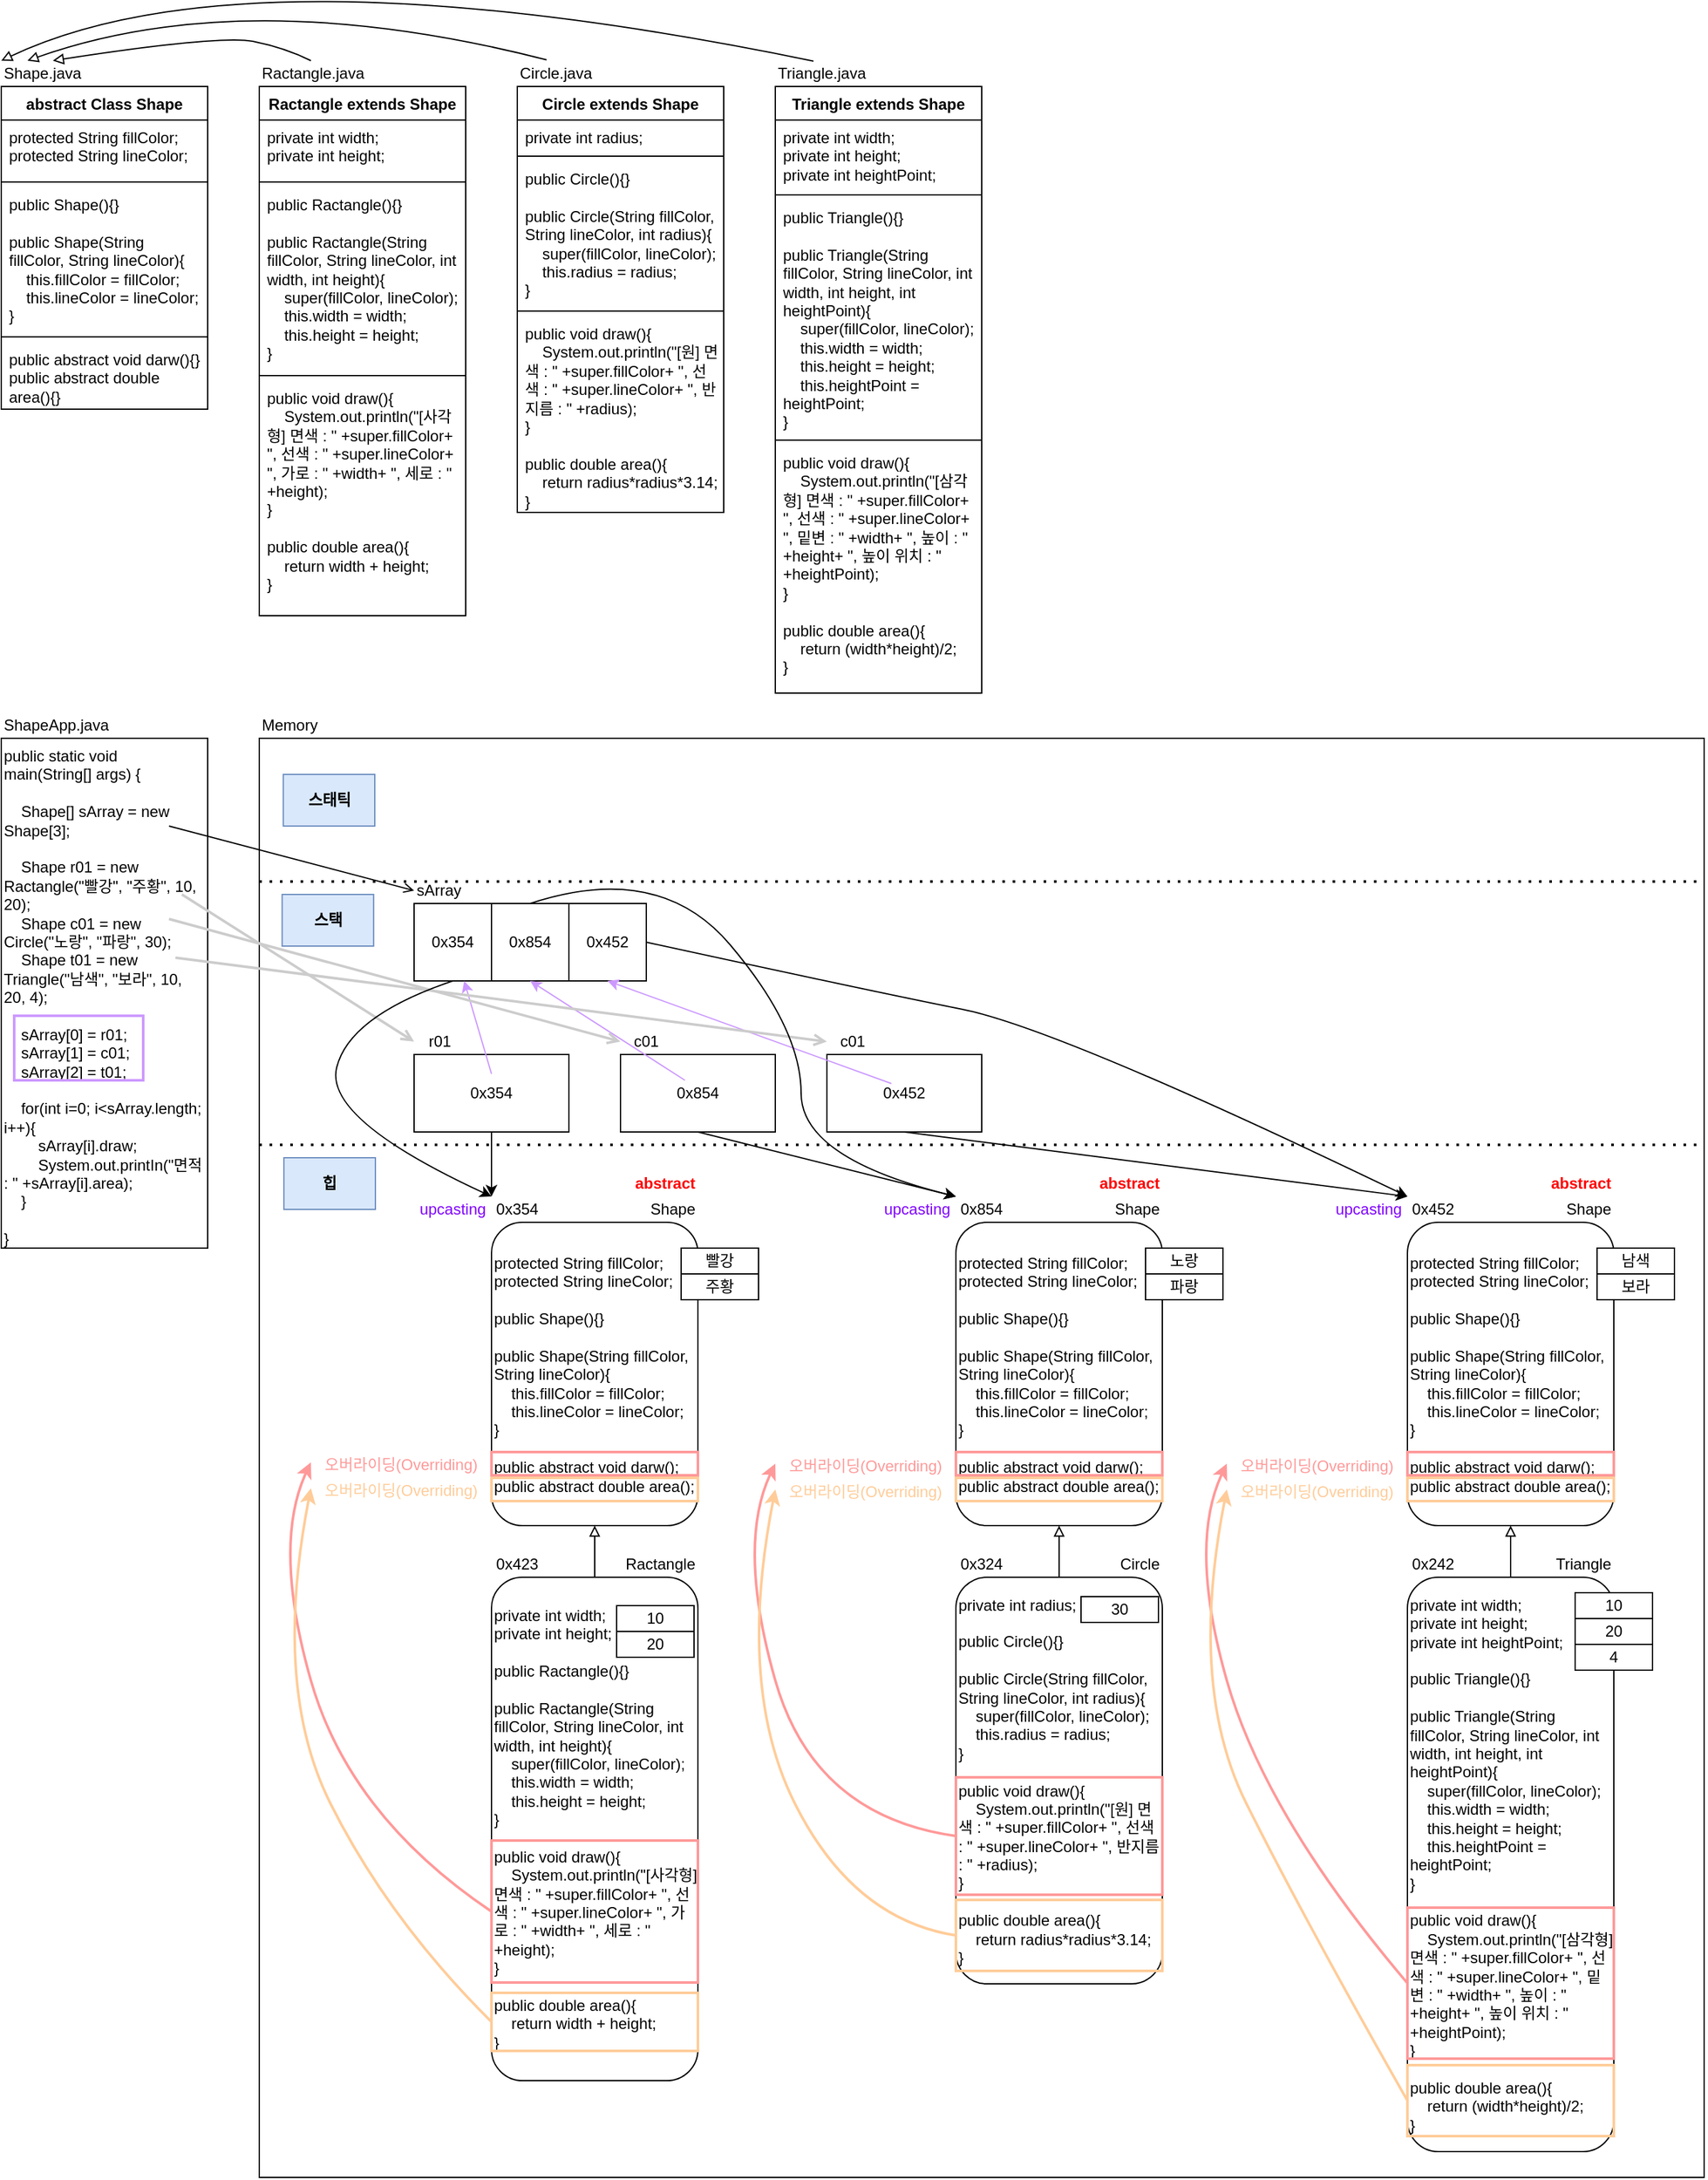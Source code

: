 <mxfile version="13.10.4" type="device"><diagram id="mPgNR5zbXorVT42VjV6F" name="Page-1"><mxGraphModel dx="2370" dy="1323" grid="1" gridSize="10" guides="1" tooltips="1" connect="1" arrows="1" fold="1" page="1" pageScale="1" pageWidth="827" pageHeight="1169" math="0" shadow="0"><root><mxCell id="0"/><mxCell id="1" parent="0"/><mxCell id="pHx6p7g8JhQd_6MEefhF-145" value="" style="rounded=0;whiteSpace=wrap;html=1;strokeColor=#000000;strokeWidth=1;fontColor=#FFCC99;fillColor=none;" vertex="1" parent="1"><mxGeometry x="240" y="605" width="1120" height="1115" as="geometry"/></mxCell><mxCell id="zT59p4EUVJKl-0oWde3T-172" value="&lt;span&gt;0x354&lt;/span&gt;" style="rounded=0;whiteSpace=wrap;html=1;" parent="1" vertex="1"><mxGeometry x="360" y="733" width="60" height="60" as="geometry"/></mxCell><mxCell id="pHx6p7g8JhQd_6MEefhF-35" value="&lt;span&gt;0x854&lt;/span&gt;" style="rounded=0;whiteSpace=wrap;html=1;" vertex="1" parent="1"><mxGeometry x="420" y="733" width="60" height="60" as="geometry"/></mxCell><mxCell id="pHx6p7g8JhQd_6MEefhF-36" value="&lt;span&gt;0x452&lt;/span&gt;" style="rounded=0;whiteSpace=wrap;html=1;" vertex="1" parent="1"><mxGeometry x="480" y="733" width="60" height="60" as="geometry"/></mxCell><mxCell id="zT59p4EUVJKl-0oWde3T-29" value="" style="group" parent="1" vertex="1" connectable="0"><mxGeometry x="40" y="100" width="160" height="310" as="geometry"/></mxCell><mxCell id="zT59p4EUVJKl-0oWde3T-30" value="abstract Class Shape" style="swimlane;fontStyle=1;align=center;verticalAlign=top;childLayout=stackLayout;horizontal=1;startSize=26;horizontalStack=0;resizeParent=1;resizeParentMax=0;resizeLast=0;collapsible=1;marginBottom=0;" parent="zT59p4EUVJKl-0oWde3T-29" vertex="1"><mxGeometry width="160" height="250" as="geometry"/></mxCell><mxCell id="zT59p4EUVJKl-0oWde3T-35" value="protected String fillColor;&#10;protected String lineColor;" style="text;strokeColor=none;fillColor=none;align=left;verticalAlign=top;spacingLeft=4;spacingRight=4;overflow=hidden;rotatable=0;points=[[0,0.5],[1,0.5]];portConstraint=eastwest;whiteSpace=wrap;" parent="zT59p4EUVJKl-0oWde3T-30" vertex="1"><mxGeometry y="26" width="160" height="44" as="geometry"/></mxCell><mxCell id="pHx6p7g8JhQd_6MEefhF-14" value="" style="line;strokeWidth=1;fillColor=none;align=left;verticalAlign=middle;spacingTop=-1;spacingLeft=3;spacingRight=3;rotatable=0;labelPosition=right;points=[];portConstraint=eastwest;" vertex="1" parent="zT59p4EUVJKl-0oWde3T-30"><mxGeometry y="70" width="160" height="8" as="geometry"/></mxCell><mxCell id="pHx6p7g8JhQd_6MEefhF-3" value="public Shape(){}&#10;&#10;public Shape(String fillColor, String lineColor){&#10;    this.fillColor = fillColor;&#10;    this.lineColor = lineColor;&#10;}" style="text;strokeColor=none;fillColor=none;align=left;verticalAlign=top;spacingLeft=4;spacingRight=4;overflow=hidden;rotatable=0;points=[[0,0.5],[1,0.5]];portConstraint=eastwest;whiteSpace=wrap;" vertex="1" parent="zT59p4EUVJKl-0oWde3T-30"><mxGeometry y="78" width="160" height="112" as="geometry"/></mxCell><mxCell id="pHx6p7g8JhQd_6MEefhF-16" value="" style="line;strokeWidth=1;fillColor=none;align=left;verticalAlign=middle;spacingTop=-1;spacingLeft=3;spacingRight=3;rotatable=0;labelPosition=right;points=[];portConstraint=eastwest;" vertex="1" parent="zT59p4EUVJKl-0oWde3T-30"><mxGeometry y="190" width="160" height="8" as="geometry"/></mxCell><mxCell id="pHx6p7g8JhQd_6MEefhF-15" value="public abstract void darw(){}&#10;public abstract double area(){}&#10;" style="text;strokeColor=none;fillColor=none;align=left;verticalAlign=top;spacingLeft=4;spacingRight=4;overflow=hidden;rotatable=0;points=[[0,0.5],[1,0.5]];portConstraint=eastwest;whiteSpace=wrap;" vertex="1" parent="zT59p4EUVJKl-0oWde3T-30"><mxGeometry y="198" width="160" height="52" as="geometry"/></mxCell><mxCell id="zT59p4EUVJKl-0oWde3T-36" value="Shape.java" style="text;html=1;strokeColor=none;fillColor=none;align=left;verticalAlign=middle;whiteSpace=wrap;rounded=0;" parent="zT59p4EUVJKl-0oWde3T-29" vertex="1"><mxGeometry y="-20" width="160" height="20" as="geometry"/></mxCell><mxCell id="zT59p4EUVJKl-0oWde3T-37" value="Ractangle extends Shape" style="swimlane;fontStyle=1;align=center;verticalAlign=top;childLayout=stackLayout;horizontal=1;startSize=26;horizontalStack=0;resizeParent=1;resizeParentMax=0;resizeLast=0;collapsible=1;marginBottom=0;" parent="1" vertex="1"><mxGeometry x="240" y="100" width="160" height="410" as="geometry"/></mxCell><mxCell id="zT59p4EUVJKl-0oWde3T-38" value="private int width;&#10;private int height;" style="text;strokeColor=none;fillColor=none;align=left;verticalAlign=top;spacingLeft=4;spacingRight=4;overflow=hidden;rotatable=0;points=[[0,0.5],[1,0.5]];portConstraint=eastwest;whiteSpace=wrap;" parent="zT59p4EUVJKl-0oWde3T-37" vertex="1"><mxGeometry y="26" width="160" height="44" as="geometry"/></mxCell><mxCell id="pHx6p7g8JhQd_6MEefhF-17" value="" style="line;strokeWidth=1;fillColor=none;align=left;verticalAlign=middle;spacingTop=-1;spacingLeft=3;spacingRight=3;rotatable=0;labelPosition=right;points=[];portConstraint=eastwest;" vertex="1" parent="zT59p4EUVJKl-0oWde3T-37"><mxGeometry y="70" width="160" height="8" as="geometry"/></mxCell><mxCell id="pHx6p7g8JhQd_6MEefhF-18" value="public Ractangle(){}&#10;&#10;public Ractangle(String fillColor, String lineColor, int width, int height){&#10;    super(fillColor, lineColor);&#10;    this.width = width;&#10;    this.height = height;&#10;}" style="text;strokeColor=none;fillColor=none;align=left;verticalAlign=top;spacingLeft=4;spacingRight=4;overflow=hidden;rotatable=0;points=[[0,0.5],[1,0.5]];portConstraint=eastwest;whiteSpace=wrap;" vertex="1" parent="zT59p4EUVJKl-0oWde3T-37"><mxGeometry y="78" width="160" height="142" as="geometry"/></mxCell><mxCell id="pHx6p7g8JhQd_6MEefhF-19" value="" style="line;strokeWidth=1;fillColor=none;align=left;verticalAlign=middle;spacingTop=-1;spacingLeft=3;spacingRight=3;rotatable=0;labelPosition=right;points=[];portConstraint=eastwest;" vertex="1" parent="zT59p4EUVJKl-0oWde3T-37"><mxGeometry y="220" width="160" height="8" as="geometry"/></mxCell><mxCell id="pHx6p7g8JhQd_6MEefhF-20" value="public void draw(){&#10;    System.out.println(&quot;[사각형] 면색 : &quot; +super.fillColor+ &quot;, 선색 : &quot; +super.lineColor+ &quot;, 가로 : &quot; +width+ &quot;, 세로 : &quot; +height);&#10;}&#10;&#10;public double area(){&#10;    return width + height;&#10;}&#10;" style="text;strokeColor=none;fillColor=none;align=left;verticalAlign=top;spacingLeft=4;spacingRight=4;overflow=hidden;rotatable=0;points=[[0,0.5],[1,0.5]];portConstraint=eastwest;whiteSpace=wrap;" vertex="1" parent="zT59p4EUVJKl-0oWde3T-37"><mxGeometry y="228" width="160" height="182" as="geometry"/></mxCell><mxCell id="zT59p4EUVJKl-0oWde3T-39" value="Ractangle.java" style="text;html=1;strokeColor=none;fillColor=none;align=left;verticalAlign=middle;whiteSpace=wrap;rounded=0;" parent="1" vertex="1"><mxGeometry x="240" y="80" width="160" height="20" as="geometry"/></mxCell><mxCell id="zT59p4EUVJKl-0oWde3T-47" value="public static void main(String[] args) {&#10;&#10;    Shape[] sArray = new Shape[3];&#10;&#10;    Shape r01 = new Ractangle(&quot;빨강&quot;, &quot;주황&quot;, 10, 20);&#10;    Shape c01 = new Circle(&quot;노랑&quot;, &quot;파랑&quot;, 30);&#10;    Shape t01 = new Triangle(&quot;남색&quot;, &quot;보라&quot;, 10, 20, 4);&#10;&#10;    sArray[0] = r01;&#10;    sArray[1] = c01;&#10;    sArray[2] = t01;&#10;&#10;    for(int i=0; i&lt;sArray.length; i++){&#10;        sArray[i].draw;&#10;        System.out.printIn(&quot;면적 : &quot; +sArray[i].area);&#10;    }&#10;&#10;}&#10;" style="labelBackgroundColor=none;fillColor=none;align=left;verticalAlign=top;whiteSpace=wrap;" parent="1" vertex="1"><mxGeometry x="40" y="605" width="160" height="395" as="geometry"/></mxCell><mxCell id="zT59p4EUVJKl-0oWde3T-48" value="ShapeApp.java" style="text;html=1;strokeColor=none;fillColor=none;align=left;verticalAlign=middle;whiteSpace=wrap;rounded=0;" parent="1" vertex="1"><mxGeometry x="40" y="585" width="160" height="20" as="geometry"/></mxCell><mxCell id="zT59p4EUVJKl-0oWde3T-161" value="Memory" style="text;html=1;strokeColor=none;align=left;verticalAlign=middle;whiteSpace=wrap;rounded=0;labelBackgroundColor=none;labelBorderColor=none;" parent="1" vertex="1"><mxGeometry x="240" y="585" width="640" height="20" as="geometry"/></mxCell><mxCell id="zT59p4EUVJKl-0oWde3T-53" value="스태틱" style="rounded=0;whiteSpace=wrap;html=1;align=center;fillColor=#dae8fc;strokeColor=#6c8ebf;fontStyle=1;labelBackgroundColor=none;labelBorderColor=none;" parent="1" vertex="1"><mxGeometry x="258.614" y="633" width="70.909" height="40" as="geometry"/></mxCell><mxCell id="zT59p4EUVJKl-0oWde3T-54" value="스택" style="rounded=0;whiteSpace=wrap;html=1;align=center;fillColor=#dae8fc;strokeColor=#6c8ebf;fontStyle=1;labelBackgroundColor=none;labelBorderColor=none;" parent="1" vertex="1"><mxGeometry x="257.724" y="726" width="70.909" height="40" as="geometry"/></mxCell><mxCell id="zT59p4EUVJKl-0oWde3T-55" value="힙" style="rounded=0;whiteSpace=wrap;html=1;align=center;fillColor=#dae8fc;strokeColor=#6c8ebf;fontStyle=1;labelBackgroundColor=none;labelBorderColor=none;" parent="1" vertex="1"><mxGeometry x="259.084" y="930" width="70.909" height="40" as="geometry"/></mxCell><mxCell id="zT59p4EUVJKl-0oWde3T-56" value="" style="endArrow=none;dashed=1;html=1;dashPattern=1 3;strokeWidth=2;labelBackgroundColor=none;labelBorderColor=none;" parent="1" edge="1"><mxGeometry x="240" y="604" width="50" height="50" as="geometry"><mxPoint x="239.996" y="716" as="sourcePoint"/><mxPoint x="1360" y="716" as="targetPoint"/></mxGeometry></mxCell><mxCell id="zT59p4EUVJKl-0oWde3T-57" value="" style="endArrow=none;dashed=1;html=1;dashPattern=1 3;strokeWidth=2;labelBackgroundColor=none;labelBorderColor=none;" parent="1" edge="1"><mxGeometry x="237.29" y="708" width="50" height="50" as="geometry"><mxPoint x="239.996" y="920" as="sourcePoint"/><mxPoint x="1360" y="920" as="targetPoint"/></mxGeometry></mxCell><mxCell id="zT59p4EUVJKl-0oWde3T-173" value="sArray" style="text;html=1;strokeColor=none;fillColor=none;align=left;verticalAlign=middle;whiteSpace=wrap;rounded=0;" parent="1" vertex="1"><mxGeometry x="360" y="713" width="120" height="20" as="geometry"/></mxCell><mxCell id="zT59p4EUVJKl-0oWde3T-188" value="protected String fillColor;&lt;br style=&quot;padding: 0px ; margin: 0px&quot;&gt;protected String lineColor;&lt;br&gt;&lt;br&gt;public Shape(){}&lt;br style=&quot;padding: 0px ; margin: 0px&quot;&gt;&lt;br style=&quot;padding: 0px ; margin: 0px&quot;&gt;public Shape(String fillColor, String lineColor){&lt;br style=&quot;padding: 0px ; margin: 0px&quot;&gt;&amp;nbsp; &amp;nbsp; this.fillColor = fillColor;&lt;br style=&quot;padding: 0px ; margin: 0px&quot;&gt;&amp;nbsp; &amp;nbsp; this.lineColor = lineColor;&lt;br style=&quot;padding: 0px ; margin: 0px&quot;&gt;}&lt;br&gt;&lt;br&gt;public abstract void darw();&lt;br style=&quot;padding: 0px ; margin: 0px&quot;&gt;public abstract double area();" style="rounded=1;whiteSpace=wrap;html=1;align=left;" parent="1" vertex="1"><mxGeometry x="420" y="980" width="160" height="235" as="geometry"/></mxCell><mxCell id="zT59p4EUVJKl-0oWde3T-189" value="0x354" style="text;html=1;strokeColor=none;fillColor=none;align=center;verticalAlign=middle;whiteSpace=wrap;rounded=0;" parent="1" vertex="1"><mxGeometry x="420" y="960" width="40" height="20" as="geometry"/></mxCell><mxCell id="zT59p4EUVJKl-0oWde3T-190" value="Shape" style="text;html=1;strokeColor=none;fillColor=none;align=right;verticalAlign=middle;whiteSpace=wrap;rounded=0;" parent="1" vertex="1"><mxGeometry x="540" y="960" width="40" height="20" as="geometry"/></mxCell><mxCell id="zT59p4EUVJKl-0oWde3T-200" value="upcasting" style="text;html=1;strokeColor=none;fillColor=none;align=center;verticalAlign=middle;whiteSpace=wrap;rounded=0;opacity=50;fontColor=#7F00FF;" parent="1" vertex="1"><mxGeometry x="370" y="960" width="40" height="20" as="geometry"/></mxCell><mxCell id="zT59p4EUVJKl-0oWde3T-208" value="" style="rounded=0;whiteSpace=wrap;html=1;strokeWidth=2;strokeColor=#FF9999;fillColor=none;" parent="1" vertex="1"><mxGeometry x="420" y="1158" width="160" height="18" as="geometry"/></mxCell><mxCell id="zT59p4EUVJKl-0oWde3T-212" value="" style="endArrow=open;html=1;strokeWidth=1;fontColor=#FF0000;entryX=0;entryY=0.5;entryDx=0;entryDy=0;endFill=0;" parent="1" target="zT59p4EUVJKl-0oWde3T-173" edge="1"><mxGeometry width="50" height="50" relative="1" as="geometry"><mxPoint x="170" y="673" as="sourcePoint"/><mxPoint x="220" y="683" as="targetPoint"/></mxGeometry></mxCell><mxCell id="pHx6p7g8JhQd_6MEefhF-21" value="Circle extends Shape" style="swimlane;fontStyle=1;align=center;verticalAlign=top;childLayout=stackLayout;horizontal=1;startSize=26;horizontalStack=0;resizeParent=1;resizeParentMax=0;resizeLast=0;collapsible=1;marginBottom=0;" vertex="1" parent="1"><mxGeometry x="440" y="100" width="160" height="330" as="geometry"/></mxCell><mxCell id="pHx6p7g8JhQd_6MEefhF-22" value="private int radius;" style="text;strokeColor=none;fillColor=none;align=left;verticalAlign=top;spacingLeft=4;spacingRight=4;overflow=hidden;rotatable=0;points=[[0,0.5],[1,0.5]];portConstraint=eastwest;whiteSpace=wrap;" vertex="1" parent="pHx6p7g8JhQd_6MEefhF-21"><mxGeometry y="26" width="160" height="24" as="geometry"/></mxCell><mxCell id="pHx6p7g8JhQd_6MEefhF-23" value="" style="line;strokeWidth=1;fillColor=none;align=left;verticalAlign=middle;spacingTop=-1;spacingLeft=3;spacingRight=3;rotatable=0;labelPosition=right;points=[];portConstraint=eastwest;" vertex="1" parent="pHx6p7g8JhQd_6MEefhF-21"><mxGeometry y="50" width="160" height="8" as="geometry"/></mxCell><mxCell id="pHx6p7g8JhQd_6MEefhF-24" value="public Circle(){}&#10;&#10;public Circle(String fillColor, String lineColor, int radius){&#10;    super(fillColor, lineColor);&#10;    this.radius = radius;&#10;}" style="text;strokeColor=none;fillColor=none;align=left;verticalAlign=top;spacingLeft=4;spacingRight=4;overflow=hidden;rotatable=0;points=[[0,0.5],[1,0.5]];portConstraint=eastwest;whiteSpace=wrap;" vertex="1" parent="pHx6p7g8JhQd_6MEefhF-21"><mxGeometry y="58" width="160" height="112" as="geometry"/></mxCell><mxCell id="pHx6p7g8JhQd_6MEefhF-25" value="" style="line;strokeWidth=1;fillColor=none;align=left;verticalAlign=middle;spacingTop=-1;spacingLeft=3;spacingRight=3;rotatable=0;labelPosition=right;points=[];portConstraint=eastwest;" vertex="1" parent="pHx6p7g8JhQd_6MEefhF-21"><mxGeometry y="170" width="160" height="8" as="geometry"/></mxCell><mxCell id="pHx6p7g8JhQd_6MEefhF-26" value="public void draw(){&#10;    System.out.println(&quot;[원] 면색 : &quot; +super.fillColor+ &quot;, 선색 : &quot; +super.lineColor+ &quot;, 반지름 : &quot; +radius);&#10;}&#10;&#10;public double area(){&#10;    return radius*radius*3.14;&#10;}" style="text;strokeColor=none;fillColor=none;align=left;verticalAlign=top;spacingLeft=4;spacingRight=4;overflow=hidden;rotatable=0;points=[[0,0.5],[1,0.5]];portConstraint=eastwest;whiteSpace=wrap;" vertex="1" parent="pHx6p7g8JhQd_6MEefhF-21"><mxGeometry y="178" width="160" height="152" as="geometry"/></mxCell><mxCell id="pHx6p7g8JhQd_6MEefhF-27" value="Circle.java" style="text;html=1;strokeColor=none;fillColor=none;align=left;verticalAlign=middle;whiteSpace=wrap;rounded=0;" vertex="1" parent="1"><mxGeometry x="440" y="80" width="160" height="20" as="geometry"/></mxCell><mxCell id="pHx6p7g8JhQd_6MEefhF-28" value="Triangle extends Shape" style="swimlane;fontStyle=1;align=center;verticalAlign=top;childLayout=stackLayout;horizontal=1;startSize=26;horizontalStack=0;resizeParent=1;resizeParentMax=0;resizeLast=0;collapsible=1;marginBottom=0;" vertex="1" parent="1"><mxGeometry x="640" y="100" width="160" height="470" as="geometry"/></mxCell><mxCell id="pHx6p7g8JhQd_6MEefhF-29" value="private int width;&#10;private int height;&#10;private int heightPoint;" style="text;strokeColor=none;fillColor=none;align=left;verticalAlign=top;spacingLeft=4;spacingRight=4;overflow=hidden;rotatable=0;points=[[0,0.5],[1,0.5]];portConstraint=eastwest;whiteSpace=wrap;" vertex="1" parent="pHx6p7g8JhQd_6MEefhF-28"><mxGeometry y="26" width="160" height="54" as="geometry"/></mxCell><mxCell id="pHx6p7g8JhQd_6MEefhF-30" value="" style="line;strokeWidth=1;fillColor=none;align=left;verticalAlign=middle;spacingTop=-1;spacingLeft=3;spacingRight=3;rotatable=0;labelPosition=right;points=[];portConstraint=eastwest;" vertex="1" parent="pHx6p7g8JhQd_6MEefhF-28"><mxGeometry y="80" width="160" height="8" as="geometry"/></mxCell><mxCell id="pHx6p7g8JhQd_6MEefhF-31" value="public Triangle(){}&#10;&#10;public Triangle(String fillColor, String lineColor, int width, int height, int heightPoint){&#10;    super(fillColor, lineColor);&#10;    this.width = width;&#10;    this.height = height;&#10;    this.heightPoint = heightPoint;&#10;}" style="text;strokeColor=none;fillColor=none;align=left;verticalAlign=top;spacingLeft=4;spacingRight=4;overflow=hidden;rotatable=0;points=[[0,0.5],[1,0.5]];portConstraint=eastwest;whiteSpace=wrap;" vertex="1" parent="pHx6p7g8JhQd_6MEefhF-28"><mxGeometry y="88" width="160" height="182" as="geometry"/></mxCell><mxCell id="pHx6p7g8JhQd_6MEefhF-32" value="" style="line;strokeWidth=1;fillColor=none;align=left;verticalAlign=middle;spacingTop=-1;spacingLeft=3;spacingRight=3;rotatable=0;labelPosition=right;points=[];portConstraint=eastwest;" vertex="1" parent="pHx6p7g8JhQd_6MEefhF-28"><mxGeometry y="270" width="160" height="8" as="geometry"/></mxCell><mxCell id="pHx6p7g8JhQd_6MEefhF-33" value="public void draw(){&#10;    System.out.println(&quot;[삼각형] 면색 : &quot; +super.fillColor+ &quot;, 선색 : &quot; +super.lineColor+ &quot;, 밑변 : &quot; +width+ &quot;, 높이 : &quot; +height+ &quot;, 높이 위치 : &quot; +heightPoint);&#10;}&#10;&#10;public double area(){&#10;    return (width*height)/2;&#10;}&#10;" style="text;strokeColor=none;fillColor=none;align=left;verticalAlign=top;spacingLeft=4;spacingRight=4;overflow=hidden;rotatable=0;points=[[0,0.5],[1,0.5]];portConstraint=eastwest;whiteSpace=wrap;" vertex="1" parent="pHx6p7g8JhQd_6MEefhF-28"><mxGeometry y="278" width="160" height="192" as="geometry"/></mxCell><mxCell id="pHx6p7g8JhQd_6MEefhF-34" value="Triangle.java" style="text;html=1;strokeColor=none;fillColor=none;align=left;verticalAlign=middle;whiteSpace=wrap;rounded=0;" vertex="1" parent="1"><mxGeometry x="640" y="80" width="160" height="20" as="geometry"/></mxCell><mxCell id="pHx6p7g8JhQd_6MEefhF-39" value="" style="group" vertex="1" connectable="0" parent="1"><mxGeometry x="360" y="830" width="120" height="80" as="geometry"/></mxCell><mxCell id="pHx6p7g8JhQd_6MEefhF-37" value="0x354" style="rounded=0;whiteSpace=wrap;html=1;" vertex="1" parent="pHx6p7g8JhQd_6MEefhF-39"><mxGeometry y="20" width="120" height="60" as="geometry"/></mxCell><mxCell id="pHx6p7g8JhQd_6MEefhF-38" value="r01" style="text;html=1;strokeColor=none;fillColor=none;align=center;verticalAlign=middle;whiteSpace=wrap;rounded=0;" vertex="1" parent="pHx6p7g8JhQd_6MEefhF-39"><mxGeometry width="40" height="20" as="geometry"/></mxCell><mxCell id="pHx6p7g8JhQd_6MEefhF-105" value="" style="endArrow=classic;html=1;strokeWidth=1;fontColor=#FFCC99;strokeColor=#CC99FF;endFill=1;" edge="1" parent="pHx6p7g8JhQd_6MEefhF-39" target="zT59p4EUVJKl-0oWde3T-172"><mxGeometry width="50" height="50" relative="1" as="geometry"><mxPoint x="60" y="35" as="sourcePoint"/><mxPoint x="110" y="-15" as="targetPoint"/></mxGeometry></mxCell><mxCell id="pHx6p7g8JhQd_6MEefhF-46" value="abstract" style="text;html=1;strokeColor=none;fillColor=none;align=right;verticalAlign=middle;whiteSpace=wrap;rounded=0;fontStyle=1;fontColor=#FF0000;" vertex="1" parent="1"><mxGeometry x="540" y="940" width="40" height="20" as="geometry"/></mxCell><mxCell id="pHx6p7g8JhQd_6MEefhF-58" style="edgeStyle=orthogonalEdgeStyle;rounded=0;orthogonalLoop=1;jettySize=auto;html=1;exitX=0.5;exitY=0;exitDx=0;exitDy=0;entryX=0.5;entryY=1;entryDx=0;entryDy=0;fontColor=#FFCC99;endArrow=block;endFill=0;" edge="1" parent="1" source="pHx6p7g8JhQd_6MEefhF-47" target="zT59p4EUVJKl-0oWde3T-188"><mxGeometry relative="1" as="geometry"/></mxCell><mxCell id="pHx6p7g8JhQd_6MEefhF-47" value="private int width;&lt;br style=&quot;padding: 0px ; margin: 0px&quot;&gt;private int height;&lt;br&gt;&lt;br&gt;public Ractangle(){}&lt;br style=&quot;padding: 0px ; margin: 0px&quot;&gt;&lt;br style=&quot;padding: 0px ; margin: 0px&quot;&gt;public Ractangle(String fillColor, String lineColor, int width, int height){&lt;br style=&quot;padding: 0px ; margin: 0px&quot;&gt;&amp;nbsp; &amp;nbsp; super(fillColor,&amp;nbsp;lineColor);&lt;br style=&quot;padding: 0px ; margin: 0px&quot;&gt;&amp;nbsp; &amp;nbsp; this.width = width;&lt;br style=&quot;padding: 0px ; margin: 0px&quot;&gt;&amp;nbsp; &amp;nbsp; this.height = height;&lt;br style=&quot;padding: 0px ; margin: 0px&quot;&gt;}&lt;br&gt;&lt;br&gt;public void draw(){&lt;br style=&quot;padding: 0px ; margin: 0px&quot;&gt;&amp;nbsp; &amp;nbsp; System.out.println(&quot;[사각형] 면색 : &quot; +super.fillColor+ &quot;, 선색 : &quot; +super.lineColor+ &quot;, 가로 : &quot; +width+ &quot;, 세로 : &quot; +height);&lt;br style=&quot;padding: 0px ; margin: 0px&quot;&gt;}&lt;br style=&quot;padding: 0px ; margin: 0px&quot;&gt;&lt;br style=&quot;padding: 0px ; margin: 0px&quot;&gt;public double area(){&lt;br style=&quot;padding: 0px ; margin: 0px&quot;&gt;&amp;nbsp; &amp;nbsp; return width + height;&lt;br&gt;}" style="rounded=1;whiteSpace=wrap;html=1;align=left;" vertex="1" parent="1"><mxGeometry x="420" y="1255" width="160" height="390" as="geometry"/></mxCell><mxCell id="pHx6p7g8JhQd_6MEefhF-48" value="0x423" style="text;html=1;strokeColor=none;fillColor=none;align=center;verticalAlign=middle;whiteSpace=wrap;rounded=0;" vertex="1" parent="1"><mxGeometry x="420" y="1235" width="40" height="20" as="geometry"/></mxCell><mxCell id="pHx6p7g8JhQd_6MEefhF-49" value="Ractangle" style="text;html=1;strokeColor=none;fillColor=none;align=right;verticalAlign=middle;whiteSpace=wrap;rounded=0;" vertex="1" parent="1"><mxGeometry x="540" y="1235" width="40" height="20" as="geometry"/></mxCell><mxCell id="pHx6p7g8JhQd_6MEefhF-51" value="&lt;a href=&quot;https://hyeonstorage.tistory.com/185&quot; style=&quot;text-align: left ; background-color: rgb(255 , 255 , 255)&quot;&gt;&lt;h3 class=&quot;LC20lb DKV0Md&quot; style=&quot;font-weight: normal ; margin: 0px 0px 3px ; padding: 4px 0px 0px ; display: inline-block ; line-height: 1.3&quot;&gt;&lt;font style=&quot;font-size: 12px&quot; color=&quot;#ff9999&quot;&gt;오버라이딩(Overriding)&lt;/font&gt;&lt;/h3&gt;&lt;/a&gt;" style="text;html=1;strokeColor=none;align=center;verticalAlign=middle;whiteSpace=wrap;rounded=0;fontColor=#FF9999;" vertex="1" parent="1"><mxGeometry x="280" y="1157" width="140" height="18" as="geometry"/></mxCell><mxCell id="pHx6p7g8JhQd_6MEefhF-52" value="" style="rounded=0;whiteSpace=wrap;html=1;strokeWidth=2;strokeColor=#FF9999;fillColor=none;" vertex="1" parent="1"><mxGeometry x="420" y="1459" width="160" height="110" as="geometry"/></mxCell><mxCell id="pHx6p7g8JhQd_6MEefhF-53" value="" style="rounded=0;whiteSpace=wrap;html=1;strokeWidth=2;fillColor=none;strokeColor=#FFCC99;" vertex="1" parent="1"><mxGeometry x="420" y="1577" width="160" height="45" as="geometry"/></mxCell><mxCell id="pHx6p7g8JhQd_6MEefhF-54" value="" style="rounded=0;whiteSpace=wrap;html=1;strokeWidth=2;fillColor=none;fontColor=#FFCC99;strokeColor=#FFCC99;" vertex="1" parent="1"><mxGeometry x="420" y="1178" width="160" height="18" as="geometry"/></mxCell><mxCell id="pHx6p7g8JhQd_6MEefhF-55" value="&lt;a href=&quot;https://hyeonstorage.tistory.com/185&quot; style=&quot;text-align: left ; background-color: rgb(255 , 255 , 255)&quot;&gt;&lt;h3 class=&quot;LC20lb DKV0Md&quot; style=&quot;font-weight: normal ; margin: 0px 0px 3px ; padding: 4px 0px 0px ; display: inline-block ; line-height: 1.3&quot;&gt;&lt;font style=&quot;font-size: 12px&quot; color=&quot;#ffcc99&quot;&gt;오버라이딩(Overriding)&lt;/font&gt;&lt;/h3&gt;&lt;/a&gt;" style="text;html=1;strokeColor=none;align=center;verticalAlign=middle;whiteSpace=wrap;rounded=0;fontColor=#FFCC99;" vertex="1" parent="1"><mxGeometry x="280" y="1177" width="140" height="18" as="geometry"/></mxCell><mxCell id="pHx6p7g8JhQd_6MEefhF-57" value="" style="endArrow=classic;html=1;fontColor=#FFCC99;entryX=0;entryY=0;entryDx=0;entryDy=0;exitX=0.5;exitY=1;exitDx=0;exitDy=0;" edge="1" parent="1" source="pHx6p7g8JhQd_6MEefhF-37" target="zT59p4EUVJKl-0oWde3T-189"><mxGeometry width="50" height="50" relative="1" as="geometry"><mxPoint x="380" y="960" as="sourcePoint"/><mxPoint x="430" y="910" as="targetPoint"/></mxGeometry></mxCell><mxCell id="pHx6p7g8JhQd_6MEefhF-59" value="" style="curved=1;endArrow=classic;html=1;fontColor=#FFCC99;entryX=0;entryY=0.5;entryDx=0;entryDy=0;exitX=0;exitY=0.5;exitDx=0;exitDy=0;strokeColor=#FF9999;strokeWidth=2;" edge="1" parent="1" source="pHx6p7g8JhQd_6MEefhF-52" target="pHx6p7g8JhQd_6MEefhF-51"><mxGeometry width="50" height="50" relative="1" as="geometry"><mxPoint x="278.63" y="1280" as="sourcePoint"/><mxPoint x="328.63" y="1230" as="targetPoint"/><Array as="points"><mxPoint x="310" y="1440"/><mxPoint x="250" y="1230"/></Array></mxGeometry></mxCell><mxCell id="pHx6p7g8JhQd_6MEefhF-61" value="" style="curved=1;endArrow=classic;html=1;fontColor=#FFCC99;exitX=0;exitY=0.5;exitDx=0;exitDy=0;entryX=0;entryY=0.5;entryDx=0;entryDy=0;strokeColor=#FFCC99;strokeWidth=2;" edge="1" parent="1" source="pHx6p7g8JhQd_6MEefhF-53" target="pHx6p7g8JhQd_6MEefhF-55"><mxGeometry width="50" height="50" relative="1" as="geometry"><mxPoint x="340" y="1570" as="sourcePoint"/><mxPoint x="390" y="1520" as="targetPoint"/><Array as="points"><mxPoint x="340" y="1520"/><mxPoint x="250" y="1340"/></Array></mxGeometry></mxCell><mxCell id="pHx6p7g8JhQd_6MEefhF-62" value="protected String fillColor;&lt;br style=&quot;padding: 0px ; margin: 0px&quot;&gt;protected String lineColor;&lt;br&gt;&lt;br&gt;public Shape(){}&lt;br style=&quot;padding: 0px ; margin: 0px&quot;&gt;&lt;br style=&quot;padding: 0px ; margin: 0px&quot;&gt;public Shape(String fillColor, String lineColor){&lt;br style=&quot;padding: 0px ; margin: 0px&quot;&gt;&amp;nbsp; &amp;nbsp; this.fillColor = fillColor;&lt;br style=&quot;padding: 0px ; margin: 0px&quot;&gt;&amp;nbsp; &amp;nbsp; this.lineColor = lineColor;&lt;br style=&quot;padding: 0px ; margin: 0px&quot;&gt;}&lt;br&gt;&lt;br&gt;public abstract void darw();&lt;br style=&quot;padding: 0px ; margin: 0px&quot;&gt;public abstract double area();" style="rounded=1;whiteSpace=wrap;html=1;align=left;" vertex="1" parent="1"><mxGeometry x="780" y="980" width="160" height="235" as="geometry"/></mxCell><mxCell id="pHx6p7g8JhQd_6MEefhF-63" value="0x854" style="text;html=1;strokeColor=none;fillColor=none;align=center;verticalAlign=middle;whiteSpace=wrap;rounded=0;" vertex="1" parent="1"><mxGeometry x="780" y="960" width="40" height="20" as="geometry"/></mxCell><mxCell id="pHx6p7g8JhQd_6MEefhF-64" value="Shape" style="text;html=1;strokeColor=none;fillColor=none;align=right;verticalAlign=middle;whiteSpace=wrap;rounded=0;" vertex="1" parent="1"><mxGeometry x="900" y="960" width="40" height="20" as="geometry"/></mxCell><mxCell id="pHx6p7g8JhQd_6MEefhF-65" value="upcasting" style="text;html=1;strokeColor=none;fillColor=none;align=center;verticalAlign=middle;whiteSpace=wrap;rounded=0;opacity=50;fontColor=#7F00FF;" vertex="1" parent="1"><mxGeometry x="730" y="960" width="40" height="20" as="geometry"/></mxCell><mxCell id="pHx6p7g8JhQd_6MEefhF-66" value="" style="rounded=0;whiteSpace=wrap;html=1;strokeWidth=2;strokeColor=#FF9999;fillColor=none;" vertex="1" parent="1"><mxGeometry x="780" y="1158" width="160" height="18" as="geometry"/></mxCell><mxCell id="pHx6p7g8JhQd_6MEefhF-70" value="abstract" style="text;html=1;strokeColor=none;fillColor=none;align=right;verticalAlign=middle;whiteSpace=wrap;rounded=0;fontStyle=1;fontColor=#FF0000;" vertex="1" parent="1"><mxGeometry x="900" y="940" width="40" height="20" as="geometry"/></mxCell><mxCell id="pHx6p7g8JhQd_6MEefhF-71" style="edgeStyle=orthogonalEdgeStyle;rounded=0;orthogonalLoop=1;jettySize=auto;html=1;exitX=0.5;exitY=0;exitDx=0;exitDy=0;entryX=0.5;entryY=1;entryDx=0;entryDy=0;fontColor=#FFCC99;endArrow=block;endFill=0;" edge="1" parent="1" source="pHx6p7g8JhQd_6MEefhF-72" target="pHx6p7g8JhQd_6MEefhF-62"><mxGeometry relative="1" as="geometry"/></mxCell><mxCell id="pHx6p7g8JhQd_6MEefhF-72" value="private int radius;&lt;br&gt;&lt;br&gt;public Circle(){}&lt;br style=&quot;padding: 0px ; margin: 0px&quot;&gt;&lt;br style=&quot;padding: 0px ; margin: 0px&quot;&gt;public Circle(String fillColor, String lineColor, int radius){&lt;br style=&quot;padding: 0px ; margin: 0px&quot;&gt;&amp;nbsp; &amp;nbsp; super(fillColor,&amp;nbsp;lineColor);&lt;br style=&quot;padding: 0px ; margin: 0px&quot;&gt;&amp;nbsp; &amp;nbsp; this.radius = radius;&lt;br style=&quot;padding: 0px ; margin: 0px&quot;&gt;}&lt;br&gt;&lt;br&gt;public void draw(){&lt;br style=&quot;padding: 0px ; margin: 0px&quot;&gt;&amp;nbsp; &amp;nbsp; System.out.println(&quot;[원] 면색 : &quot; +super.fillColor+ &quot;, 선색 : &quot; +super.lineColor+ &quot;, 반지름 : &quot; +radius);&lt;br style=&quot;padding: 0px ; margin: 0px&quot;&gt;}&lt;br style=&quot;padding: 0px ; margin: 0px&quot;&gt;&lt;br style=&quot;padding: 0px ; margin: 0px&quot;&gt;public double area(){&lt;br style=&quot;padding: 0px ; margin: 0px&quot;&gt;&amp;nbsp; &amp;nbsp; return radius*radius*3.14;&lt;br style=&quot;padding: 0px ; margin: 0px&quot;&gt;}" style="rounded=1;whiteSpace=wrap;html=1;align=left;" vertex="1" parent="1"><mxGeometry x="780" y="1255" width="160" height="315" as="geometry"/></mxCell><mxCell id="pHx6p7g8JhQd_6MEefhF-73" value="0x324" style="text;html=1;strokeColor=none;fillColor=none;align=center;verticalAlign=middle;whiteSpace=wrap;rounded=0;" vertex="1" parent="1"><mxGeometry x="780" y="1235" width="40" height="20" as="geometry"/></mxCell><mxCell id="pHx6p7g8JhQd_6MEefhF-74" value="Circle" style="text;html=1;strokeColor=none;fillColor=none;align=right;verticalAlign=middle;whiteSpace=wrap;rounded=0;" vertex="1" parent="1"><mxGeometry x="900" y="1235" width="40" height="20" as="geometry"/></mxCell><mxCell id="pHx6p7g8JhQd_6MEefhF-75" value="&lt;a href=&quot;https://hyeonstorage.tistory.com/185&quot; style=&quot;text-align: left ; background-color: rgb(255 , 255 , 255)&quot;&gt;&lt;h3 class=&quot;LC20lb DKV0Md&quot; style=&quot;font-weight: normal ; margin: 0px 0px 3px ; padding: 4px 0px 0px ; display: inline-block ; line-height: 1.3&quot;&gt;&lt;font style=&quot;font-size: 12px&quot; color=&quot;#ff9999&quot;&gt;오버라이딩(Overriding)&lt;/font&gt;&lt;/h3&gt;&lt;/a&gt;" style="text;html=1;strokeColor=none;align=center;verticalAlign=middle;whiteSpace=wrap;rounded=0;fontColor=#FF9999;" vertex="1" parent="1"><mxGeometry x="640" y="1158" width="140" height="18" as="geometry"/></mxCell><mxCell id="pHx6p7g8JhQd_6MEefhF-76" value="" style="rounded=0;whiteSpace=wrap;html=1;strokeWidth=2;strokeColor=#FF9999;fillColor=none;" vertex="1" parent="1"><mxGeometry x="780" y="1410" width="160" height="91" as="geometry"/></mxCell><mxCell id="pHx6p7g8JhQd_6MEefhF-77" value="" style="rounded=0;whiteSpace=wrap;html=1;strokeWidth=2;fillColor=none;strokeColor=#FFCC99;" vertex="1" parent="1"><mxGeometry x="780" y="1505" width="160" height="55" as="geometry"/></mxCell><mxCell id="pHx6p7g8JhQd_6MEefhF-78" value="" style="rounded=0;whiteSpace=wrap;html=1;strokeWidth=2;fillColor=none;fontColor=#FFCC99;strokeColor=#FFCC99;" vertex="1" parent="1"><mxGeometry x="780" y="1178" width="160" height="18" as="geometry"/></mxCell><mxCell id="pHx6p7g8JhQd_6MEefhF-79" value="&lt;a href=&quot;https://hyeonstorage.tistory.com/185&quot; style=&quot;text-align: left ; background-color: rgb(255 , 255 , 255)&quot;&gt;&lt;h3 class=&quot;LC20lb DKV0Md&quot; style=&quot;font-weight: normal ; margin: 0px 0px 3px ; padding: 4px 0px 0px ; display: inline-block ; line-height: 1.3&quot;&gt;&lt;font style=&quot;font-size: 12px&quot; color=&quot;#ffcc99&quot;&gt;오버라이딩(Overriding)&lt;/font&gt;&lt;/h3&gt;&lt;/a&gt;" style="text;html=1;strokeColor=none;align=center;verticalAlign=middle;whiteSpace=wrap;rounded=0;fontColor=#FFCC99;" vertex="1" parent="1"><mxGeometry x="640" y="1178" width="140" height="18" as="geometry"/></mxCell><mxCell id="pHx6p7g8JhQd_6MEefhF-80" value="" style="endArrow=classic;html=1;fontColor=#FFCC99;entryX=0;entryY=0;entryDx=0;entryDy=0;exitX=0.5;exitY=1;exitDx=0;exitDy=0;" edge="1" parent="1" source="pHx6p7g8JhQd_6MEefhF-68" target="pHx6p7g8JhQd_6MEefhF-63"><mxGeometry width="50" height="50" relative="1" as="geometry"><mxPoint x="740" y="960" as="sourcePoint"/><mxPoint x="790" y="910" as="targetPoint"/></mxGeometry></mxCell><mxCell id="pHx6p7g8JhQd_6MEefhF-81" value="" style="curved=1;endArrow=classic;html=1;fontColor=#FFCC99;entryX=0;entryY=0.5;entryDx=0;entryDy=0;exitX=0;exitY=0.5;exitDx=0;exitDy=0;strokeColor=#FF9999;strokeWidth=2;" edge="1" parent="1" source="pHx6p7g8JhQd_6MEefhF-76" target="pHx6p7g8JhQd_6MEefhF-75"><mxGeometry width="50" height="50" relative="1" as="geometry"><mxPoint x="638.63" y="1280" as="sourcePoint"/><mxPoint x="688.63" y="1230" as="targetPoint"/><Array as="points"><mxPoint x="670" y="1440"/><mxPoint x="610" y="1230"/></Array></mxGeometry></mxCell><mxCell id="pHx6p7g8JhQd_6MEefhF-82" value="" style="curved=1;endArrow=classic;html=1;fontColor=#FFCC99;exitX=0;exitY=0.5;exitDx=0;exitDy=0;entryX=0;entryY=0.5;entryDx=0;entryDy=0;strokeColor=#FFCC99;strokeWidth=2;" edge="1" parent="1" source="pHx6p7g8JhQd_6MEefhF-77" target="pHx6p7g8JhQd_6MEefhF-79"><mxGeometry width="50" height="50" relative="1" as="geometry"><mxPoint x="700" y="1570" as="sourcePoint"/><mxPoint x="750" y="1520" as="targetPoint"/><Array as="points"><mxPoint x="700" y="1520"/><mxPoint x="610" y="1340"/></Array></mxGeometry></mxCell><mxCell id="pHx6p7g8JhQd_6MEefhF-68" value="0x854" style="rounded=0;whiteSpace=wrap;html=1;" vertex="1" parent="1"><mxGeometry x="520" y="850" width="120" height="60" as="geometry"/></mxCell><mxCell id="pHx6p7g8JhQd_6MEefhF-69" value="c01" style="text;html=1;strokeColor=none;fillColor=none;align=center;verticalAlign=middle;whiteSpace=wrap;rounded=0;" vertex="1" parent="1"><mxGeometry x="520" y="830" width="40" height="20" as="geometry"/></mxCell><mxCell id="pHx6p7g8JhQd_6MEefhF-85" value="protected String fillColor;&lt;br style=&quot;padding: 0px ; margin: 0px&quot;&gt;protected String lineColor;&lt;br&gt;&lt;br&gt;public Shape(){}&lt;br style=&quot;padding: 0px ; margin: 0px&quot;&gt;&lt;br style=&quot;padding: 0px ; margin: 0px&quot;&gt;public Shape(String fillColor, String lineColor){&lt;br style=&quot;padding: 0px ; margin: 0px&quot;&gt;&amp;nbsp; &amp;nbsp; this.fillColor = fillColor;&lt;br style=&quot;padding: 0px ; margin: 0px&quot;&gt;&amp;nbsp; &amp;nbsp; this.lineColor = lineColor;&lt;br style=&quot;padding: 0px ; margin: 0px&quot;&gt;}&lt;br&gt;&lt;br&gt;public abstract void darw();&lt;br style=&quot;padding: 0px ; margin: 0px&quot;&gt;public abstract double area();" style="rounded=1;whiteSpace=wrap;html=1;align=left;" vertex="1" parent="1"><mxGeometry x="1130" y="980" width="160" height="235" as="geometry"/></mxCell><mxCell id="pHx6p7g8JhQd_6MEefhF-86" value="0x452" style="text;html=1;strokeColor=none;fillColor=none;align=center;verticalAlign=middle;whiteSpace=wrap;rounded=0;" vertex="1" parent="1"><mxGeometry x="1130" y="960" width="40" height="20" as="geometry"/></mxCell><mxCell id="pHx6p7g8JhQd_6MEefhF-87" value="Shape" style="text;html=1;strokeColor=none;fillColor=none;align=right;verticalAlign=middle;whiteSpace=wrap;rounded=0;" vertex="1" parent="1"><mxGeometry x="1250" y="960" width="40" height="20" as="geometry"/></mxCell><mxCell id="pHx6p7g8JhQd_6MEefhF-88" value="upcasting" style="text;html=1;strokeColor=none;fillColor=none;align=center;verticalAlign=middle;whiteSpace=wrap;rounded=0;opacity=50;fontColor=#7F00FF;" vertex="1" parent="1"><mxGeometry x="1080" y="960" width="40" height="20" as="geometry"/></mxCell><mxCell id="pHx6p7g8JhQd_6MEefhF-89" value="" style="rounded=0;whiteSpace=wrap;html=1;strokeWidth=2;strokeColor=#FF9999;fillColor=none;" vertex="1" parent="1"><mxGeometry x="1130" y="1158" width="160" height="18" as="geometry"/></mxCell><mxCell id="pHx6p7g8JhQd_6MEefhF-90" value="abstract" style="text;html=1;strokeColor=none;fillColor=none;align=right;verticalAlign=middle;whiteSpace=wrap;rounded=0;fontStyle=1;fontColor=#FF0000;" vertex="1" parent="1"><mxGeometry x="1250" y="940" width="40" height="20" as="geometry"/></mxCell><mxCell id="pHx6p7g8JhQd_6MEefhF-91" style="edgeStyle=orthogonalEdgeStyle;rounded=0;orthogonalLoop=1;jettySize=auto;html=1;exitX=0.5;exitY=0;exitDx=0;exitDy=0;entryX=0.5;entryY=1;entryDx=0;entryDy=0;fontColor=#FFCC99;endArrow=block;endFill=0;" edge="1" parent="1" source="pHx6p7g8JhQd_6MEefhF-92" target="pHx6p7g8JhQd_6MEefhF-85"><mxGeometry relative="1" as="geometry"/></mxCell><mxCell id="pHx6p7g8JhQd_6MEefhF-92" value="private int width;&lt;br style=&quot;padding: 0px ; margin: 0px&quot;&gt;private int height;&lt;br style=&quot;padding: 0px ; margin: 0px&quot;&gt;private int heightPoint;&lt;br&gt;&lt;br&gt;public Triangle(){}&lt;br style=&quot;padding: 0px ; margin: 0px&quot;&gt;&lt;br style=&quot;padding: 0px ; margin: 0px&quot;&gt;public Triangle(String fillColor, String lineColor, int width, int height, int heightPoint){&lt;br style=&quot;padding: 0px ; margin: 0px&quot;&gt;&amp;nbsp; &amp;nbsp; super(fillColor,&amp;nbsp;lineColor);&lt;br style=&quot;padding: 0px ; margin: 0px&quot;&gt;&amp;nbsp; &amp;nbsp; this.width = width;&lt;br style=&quot;padding: 0px ; margin: 0px&quot;&gt;&amp;nbsp; &amp;nbsp; this.height = height;&lt;br style=&quot;padding: 0px ; margin: 0px&quot;&gt;&amp;nbsp; &amp;nbsp; this.heightPoint = heightPoint;&lt;br style=&quot;padding: 0px ; margin: 0px&quot;&gt;}&lt;br&gt;&lt;br&gt;public void draw(){&lt;br style=&quot;padding: 0px ; margin: 0px&quot;&gt;&amp;nbsp; &amp;nbsp; System.out.println(&quot;[삼각형] 면색 : &quot; +super.fillColor+ &quot;, 선색 : &quot; +super.lineColor+ &quot;, 밑변 : &quot; +width+ &quot;, 높이 : &quot; +height+ &quot;, 높이 위치 : &quot; +heightPoint);&lt;br style=&quot;padding: 0px ; margin: 0px&quot;&gt;}&lt;br style=&quot;padding: 0px ; margin: 0px&quot;&gt;&lt;br style=&quot;padding: 0px ; margin: 0px&quot;&gt;public double area(){&lt;br style=&quot;padding: 0px ; margin: 0px&quot;&gt;&amp;nbsp; &amp;nbsp; return (width*height)/2;&lt;br style=&quot;padding: 0px ; margin: 0px&quot;&gt;}" style="rounded=1;whiteSpace=wrap;html=1;align=left;" vertex="1" parent="1"><mxGeometry x="1130" y="1255" width="160" height="445" as="geometry"/></mxCell><mxCell id="pHx6p7g8JhQd_6MEefhF-93" value="0x242" style="text;html=1;strokeColor=none;fillColor=none;align=center;verticalAlign=middle;whiteSpace=wrap;rounded=0;" vertex="1" parent="1"><mxGeometry x="1130" y="1235" width="40" height="20" as="geometry"/></mxCell><mxCell id="pHx6p7g8JhQd_6MEefhF-94" value="Triangle" style="text;html=1;strokeColor=none;fillColor=none;align=right;verticalAlign=middle;whiteSpace=wrap;rounded=0;" vertex="1" parent="1"><mxGeometry x="1250" y="1235" width="40" height="20" as="geometry"/></mxCell><mxCell id="pHx6p7g8JhQd_6MEefhF-95" value="&lt;a href=&quot;https://hyeonstorage.tistory.com/185&quot; style=&quot;text-align: left ; background-color: rgb(255 , 255 , 255)&quot;&gt;&lt;h3 class=&quot;LC20lb DKV0Md&quot; style=&quot;font-weight: normal ; margin: 0px 0px 3px ; padding: 4px 0px 0px ; display: inline-block ; line-height: 1.3&quot;&gt;&lt;font style=&quot;font-size: 12px&quot; color=&quot;#ff9999&quot;&gt;오버라이딩(Overriding)&lt;/font&gt;&lt;/h3&gt;&lt;/a&gt;" style="text;html=1;strokeColor=none;align=center;verticalAlign=middle;whiteSpace=wrap;rounded=0;fontColor=#FF9999;" vertex="1" parent="1"><mxGeometry x="990" y="1158" width="140" height="18" as="geometry"/></mxCell><mxCell id="pHx6p7g8JhQd_6MEefhF-96" value="" style="rounded=0;whiteSpace=wrap;html=1;strokeWidth=2;strokeColor=#FF9999;fillColor=none;" vertex="1" parent="1"><mxGeometry x="1130" y="1511" width="160" height="117" as="geometry"/></mxCell><mxCell id="pHx6p7g8JhQd_6MEefhF-97" value="" style="rounded=0;whiteSpace=wrap;html=1;strokeWidth=2;fillColor=none;strokeColor=#FFCC99;" vertex="1" parent="1"><mxGeometry x="1130" y="1633" width="160" height="55" as="geometry"/></mxCell><mxCell id="pHx6p7g8JhQd_6MEefhF-98" value="" style="rounded=0;whiteSpace=wrap;html=1;strokeWidth=2;fillColor=none;fontColor=#FFCC99;strokeColor=#FFCC99;" vertex="1" parent="1"><mxGeometry x="1130" y="1178" width="160" height="18" as="geometry"/></mxCell><mxCell id="pHx6p7g8JhQd_6MEefhF-99" value="&lt;a href=&quot;https://hyeonstorage.tistory.com/185&quot; style=&quot;text-align: left ; background-color: rgb(255 , 255 , 255)&quot;&gt;&lt;h3 class=&quot;LC20lb DKV0Md&quot; style=&quot;font-weight: normal ; margin: 0px 0px 3px ; padding: 4px 0px 0px ; display: inline-block ; line-height: 1.3&quot;&gt;&lt;font style=&quot;font-size: 12px&quot; color=&quot;#ffcc99&quot;&gt;오버라이딩(Overriding)&lt;/font&gt;&lt;/h3&gt;&lt;/a&gt;" style="text;html=1;strokeColor=none;align=center;verticalAlign=middle;whiteSpace=wrap;rounded=0;fontColor=#FFCC99;" vertex="1" parent="1"><mxGeometry x="990" y="1178" width="140" height="18" as="geometry"/></mxCell><mxCell id="pHx6p7g8JhQd_6MEefhF-100" value="" style="curved=1;endArrow=classic;html=1;fontColor=#FFCC99;entryX=0;entryY=0.5;entryDx=0;entryDy=0;exitX=0;exitY=0.5;exitDx=0;exitDy=0;strokeColor=#FF9999;strokeWidth=2;" edge="1" parent="1" source="pHx6p7g8JhQd_6MEefhF-96" target="pHx6p7g8JhQd_6MEefhF-95"><mxGeometry width="50" height="50" relative="1" as="geometry"><mxPoint x="988.63" y="1280" as="sourcePoint"/><mxPoint x="1038.63" y="1230" as="targetPoint"/><Array as="points"><mxPoint x="1020" y="1440"/><mxPoint x="960" y="1230"/></Array></mxGeometry></mxCell><mxCell id="pHx6p7g8JhQd_6MEefhF-101" value="" style="curved=1;endArrow=classic;html=1;fontColor=#FFCC99;exitX=0;exitY=0.5;exitDx=0;exitDy=0;entryX=0;entryY=0.5;entryDx=0;entryDy=0;strokeColor=#FFCC99;strokeWidth=2;" edge="1" parent="1" source="pHx6p7g8JhQd_6MEefhF-97" target="pHx6p7g8JhQd_6MEefhF-99"><mxGeometry width="50" height="50" relative="1" as="geometry"><mxPoint x="1050" y="1570" as="sourcePoint"/><mxPoint x="1100" y="1520" as="targetPoint"/><Array as="points"><mxPoint x="1050" y="1520"/><mxPoint x="960" y="1340"/></Array></mxGeometry></mxCell><mxCell id="pHx6p7g8JhQd_6MEefhF-102" value="0x452" style="rounded=0;whiteSpace=wrap;html=1;" vertex="1" parent="1"><mxGeometry x="680" y="850" width="120" height="60" as="geometry"/></mxCell><mxCell id="pHx6p7g8JhQd_6MEefhF-103" value="c01" style="text;html=1;strokeColor=none;fillColor=none;align=center;verticalAlign=middle;whiteSpace=wrap;rounded=0;" vertex="1" parent="1"><mxGeometry x="680" y="830" width="40" height="20" as="geometry"/></mxCell><mxCell id="pHx6p7g8JhQd_6MEefhF-104" value="" style="endArrow=classic;html=1;fontColor=#FFCC99;entryX=0;entryY=0;entryDx=0;entryDy=0;exitX=0.5;exitY=1;exitDx=0;exitDy=0;" edge="1" parent="1" source="pHx6p7g8JhQd_6MEefhF-102" target="pHx6p7g8JhQd_6MEefhF-86"><mxGeometry width="50" height="50" relative="1" as="geometry"><mxPoint x="800" y="890" as="sourcePoint"/><mxPoint x="1000" y="940" as="targetPoint"/></mxGeometry></mxCell><mxCell id="pHx6p7g8JhQd_6MEefhF-106" value="" style="endArrow=classic;html=1;strokeWidth=1;fontColor=#FFCC99;strokeColor=#CC99FF;endFill=1;entryX=0.5;entryY=1;entryDx=0;entryDy=0;" edge="1" parent="1" target="pHx6p7g8JhQd_6MEefhF-35"><mxGeometry width="50" height="50" relative="1" as="geometry"><mxPoint x="570" y="870" as="sourcePoint"/><mxPoint x="550" y="810" as="targetPoint"/></mxGeometry></mxCell><mxCell id="pHx6p7g8JhQd_6MEefhF-107" value="" style="endArrow=classic;html=1;strokeWidth=1;fontColor=#FFCC99;strokeColor=#CC99FF;endFill=1;entryX=0.5;entryY=1;entryDx=0;entryDy=0;" edge="1" parent="1" target="pHx6p7g8JhQd_6MEefhF-36"><mxGeometry width="50" height="50" relative="1" as="geometry"><mxPoint x="730" y="872.5" as="sourcePoint"/><mxPoint x="610" y="807.5" as="targetPoint"/></mxGeometry></mxCell><mxCell id="pHx6p7g8JhQd_6MEefhF-108" value="" style="endArrow=open;html=1;strokeWidth=2;fontColor=#FF0000;entryX=0;entryY=0.5;entryDx=0;entryDy=0;endFill=0;strokeColor=#CCCCCC;" edge="1" parent="1" target="pHx6p7g8JhQd_6MEefhF-38"><mxGeometry width="50" height="50" relative="1" as="geometry"><mxPoint x="180" y="726" as="sourcePoint"/><mxPoint x="370" y="775" as="targetPoint"/></mxGeometry></mxCell><mxCell id="pHx6p7g8JhQd_6MEefhF-109" value="" style="endArrow=open;html=1;strokeWidth=2;fontColor=#FF0000;endFill=0;strokeColor=#CCCCCC;" edge="1" parent="1"><mxGeometry width="50" height="50" relative="1" as="geometry"><mxPoint x="170" y="745" as="sourcePoint"/><mxPoint x="520" y="840" as="targetPoint"/></mxGeometry></mxCell><mxCell id="pHx6p7g8JhQd_6MEefhF-110" value="" style="endArrow=open;html=1;strokeWidth=2;fontColor=#FF0000;endFill=0;strokeColor=#CCCCCC;" edge="1" parent="1"><mxGeometry width="50" height="50" relative="1" as="geometry"><mxPoint x="175" y="775" as="sourcePoint"/><mxPoint x="680" y="840" as="targetPoint"/></mxGeometry></mxCell><mxCell id="pHx6p7g8JhQd_6MEefhF-112" value="" style="curved=1;endArrow=classic;html=1;strokeWidth=1;fontColor=#FFCC99;endFill=1;exitX=0.5;exitY=1;exitDx=0;exitDy=0;entryX=0;entryY=0;entryDx=0;entryDy=0;" edge="1" parent="1" source="zT59p4EUVJKl-0oWde3T-172" target="zT59p4EUVJKl-0oWde3T-189"><mxGeometry width="50" height="50" relative="1" as="geometry"><mxPoint x="450" y="830" as="sourcePoint"/><mxPoint x="500" y="780" as="targetPoint"/><Array as="points"><mxPoint x="310" y="820"/><mxPoint x="290" y="900"/></Array></mxGeometry></mxCell><mxCell id="pHx6p7g8JhQd_6MEefhF-115" value="" style="curved=1;endArrow=classic;html=1;strokeColor=#000000;strokeWidth=1;fontColor=#FFCC99;exitX=0.5;exitY=0;exitDx=0;exitDy=0;entryX=0;entryY=0;entryDx=0;entryDy=0;" edge="1" parent="1" source="pHx6p7g8JhQd_6MEefhF-35" target="pHx6p7g8JhQd_6MEefhF-63"><mxGeometry width="50" height="50" relative="1" as="geometry"><mxPoint x="460" y="830" as="sourcePoint"/><mxPoint x="510" y="780" as="targetPoint"/><Array as="points"><mxPoint x="550" y="700"/><mxPoint x="660" y="830"/><mxPoint x="660" y="930"/></Array></mxGeometry></mxCell><mxCell id="pHx6p7g8JhQd_6MEefhF-116" value="" style="curved=1;endArrow=classic;html=1;strokeColor=#000000;strokeWidth=1;fontColor=#FFCC99;exitX=1;exitY=0.5;exitDx=0;exitDy=0;entryX=0;entryY=0;entryDx=0;entryDy=0;" edge="1" parent="1" source="pHx6p7g8JhQd_6MEefhF-36" target="pHx6p7g8JhQd_6MEefhF-86"><mxGeometry width="50" height="50" relative="1" as="geometry"><mxPoint x="600" y="830" as="sourcePoint"/><mxPoint x="650" y="780" as="targetPoint"/><Array as="points"><mxPoint x="710" y="800"/><mxPoint x="860" y="830"/></Array></mxGeometry></mxCell><mxCell id="pHx6p7g8JhQd_6MEefhF-117" value="" style="rounded=0;whiteSpace=wrap;html=1;fillColor=none;fontColor=#FFCC99;strokeColor=#CC99FF;strokeWidth=2;" vertex="1" parent="1"><mxGeometry x="50" y="820" width="100" height="50" as="geometry"/></mxCell><mxCell id="pHx6p7g8JhQd_6MEefhF-125" value="&lt;font color=&quot;#000000&quot;&gt;빨강&lt;/font&gt;" style="rounded=0;whiteSpace=wrap;html=1;strokeWidth=1;fontColor=#FFCC99;" vertex="1" parent="1"><mxGeometry x="567" y="1000" width="60" height="20" as="geometry"/></mxCell><mxCell id="pHx6p7g8JhQd_6MEefhF-126" value="&lt;font color=&quot;#000000&quot;&gt;주황&lt;/font&gt;" style="rounded=0;whiteSpace=wrap;html=1;strokeWidth=1;fontColor=#FFCC99;" vertex="1" parent="1"><mxGeometry x="567" y="1020" width="60" height="20" as="geometry"/></mxCell><mxCell id="pHx6p7g8JhQd_6MEefhF-135" value="&lt;font color=&quot;#000000&quot;&gt;10&lt;/font&gt;" style="rounded=0;whiteSpace=wrap;html=1;strokeWidth=1;fontColor=#FFCC99;" vertex="1" parent="1"><mxGeometry x="517" y="1277" width="60" height="20" as="geometry"/></mxCell><mxCell id="pHx6p7g8JhQd_6MEefhF-136" value="&lt;font color=&quot;#000000&quot;&gt;20&lt;/font&gt;" style="rounded=0;whiteSpace=wrap;html=1;strokeWidth=1;fontColor=#FFCC99;" vertex="1" parent="1"><mxGeometry x="517" y="1297" width="60" height="20" as="geometry"/></mxCell><mxCell id="pHx6p7g8JhQd_6MEefhF-137" value="&lt;font color=&quot;#000000&quot;&gt;노랑&lt;/font&gt;" style="rounded=0;whiteSpace=wrap;html=1;strokeWidth=1;fontColor=#FFCC99;" vertex="1" parent="1"><mxGeometry x="927" y="1000" width="60" height="20" as="geometry"/></mxCell><mxCell id="pHx6p7g8JhQd_6MEefhF-138" value="&lt;font color=&quot;#000000&quot;&gt;파랑&lt;/font&gt;" style="rounded=0;whiteSpace=wrap;html=1;strokeWidth=1;fontColor=#FFCC99;" vertex="1" parent="1"><mxGeometry x="927" y="1020" width="60" height="20" as="geometry"/></mxCell><mxCell id="pHx6p7g8JhQd_6MEefhF-139" value="&lt;font color=&quot;#000000&quot;&gt;30&lt;/font&gt;" style="rounded=0;whiteSpace=wrap;html=1;strokeWidth=1;fontColor=#FFCC99;" vertex="1" parent="1"><mxGeometry x="877" y="1270" width="60" height="20" as="geometry"/></mxCell><mxCell id="pHx6p7g8JhQd_6MEefhF-140" value="&lt;font color=&quot;#000000&quot;&gt;10&lt;/font&gt;" style="rounded=0;whiteSpace=wrap;html=1;strokeWidth=1;fontColor=#FFCC99;" vertex="1" parent="1"><mxGeometry x="1260" y="1267" width="60" height="20" as="geometry"/></mxCell><mxCell id="pHx6p7g8JhQd_6MEefhF-141" value="&lt;font color=&quot;#000000&quot;&gt;20&lt;/font&gt;" style="rounded=0;whiteSpace=wrap;html=1;strokeWidth=1;fontColor=#FFCC99;" vertex="1" parent="1"><mxGeometry x="1260" y="1287" width="60" height="20" as="geometry"/></mxCell><mxCell id="pHx6p7g8JhQd_6MEefhF-142" value="&lt;font color=&quot;#000000&quot;&gt;4&lt;/font&gt;" style="rounded=0;whiteSpace=wrap;html=1;strokeWidth=1;fontColor=#FFCC99;" vertex="1" parent="1"><mxGeometry x="1260" y="1307" width="60" height="20" as="geometry"/></mxCell><mxCell id="pHx6p7g8JhQd_6MEefhF-143" value="&lt;font color=&quot;#000000&quot;&gt;남색&lt;/font&gt;" style="rounded=0;whiteSpace=wrap;html=1;strokeWidth=1;fontColor=#FFCC99;" vertex="1" parent="1"><mxGeometry x="1277" y="1000" width="60" height="20" as="geometry"/></mxCell><mxCell id="pHx6p7g8JhQd_6MEefhF-144" value="&lt;font color=&quot;#000000&quot;&gt;보라&lt;/font&gt;" style="rounded=0;whiteSpace=wrap;html=1;strokeWidth=1;fontColor=#FFCC99;" vertex="1" parent="1"><mxGeometry x="1277" y="1020" width="60" height="20" as="geometry"/></mxCell><mxCell id="pHx6p7g8JhQd_6MEefhF-146" value="" style="curved=1;endArrow=block;html=1;strokeColor=#000000;strokeWidth=1;fontColor=#FFCC99;exitX=0.25;exitY=0;exitDx=0;exitDy=0;entryX=0.25;entryY=0;entryDx=0;entryDy=0;endFill=0;" edge="1" parent="1" source="zT59p4EUVJKl-0oWde3T-39" target="zT59p4EUVJKl-0oWde3T-36"><mxGeometry width="50" height="50" relative="1" as="geometry"><mxPoint x="310" y="80" as="sourcePoint"/><mxPoint x="360" y="30" as="targetPoint"/><Array as="points"><mxPoint x="260" y="70"/><mxPoint x="210" y="60"/></Array></mxGeometry></mxCell><mxCell id="pHx6p7g8JhQd_6MEefhF-147" value="" style="curved=1;endArrow=block;html=1;strokeColor=#000000;strokeWidth=1;fontColor=#FFCC99;exitX=0.142;exitY=-0.033;exitDx=0;exitDy=0;entryX=0.127;entryY=0;entryDx=0;entryDy=0;endFill=0;entryPerimeter=0;exitPerimeter=0;" edge="1" parent="1" source="pHx6p7g8JhQd_6MEefhF-27" target="zT59p4EUVJKl-0oWde3T-36"><mxGeometry width="50" height="50" relative="1" as="geometry"><mxPoint x="300" y="50" as="sourcePoint"/><mxPoint x="140" y="50" as="targetPoint"/><Array as="points"><mxPoint x="230" y="20"/></Array></mxGeometry></mxCell><mxCell id="pHx6p7g8JhQd_6MEefhF-148" value="" style="curved=1;endArrow=block;html=1;strokeColor=#000000;strokeWidth=1;fontColor=#FFCC99;exitX=0.185;exitY=0.017;exitDx=0;exitDy=0;entryX=0;entryY=0;entryDx=0;entryDy=0;endFill=0;exitPerimeter=0;" edge="1" parent="1" source="pHx6p7g8JhQd_6MEefhF-34" target="zT59p4EUVJKl-0oWde3T-36"><mxGeometry width="50" height="50" relative="1" as="geometry"><mxPoint x="480" y="50" as="sourcePoint"/><mxPoint x="80" y="50" as="targetPoint"/><Array as="points"><mxPoint x="230" y="-10"/></Array></mxGeometry></mxCell></root></mxGraphModel></diagram></mxfile>